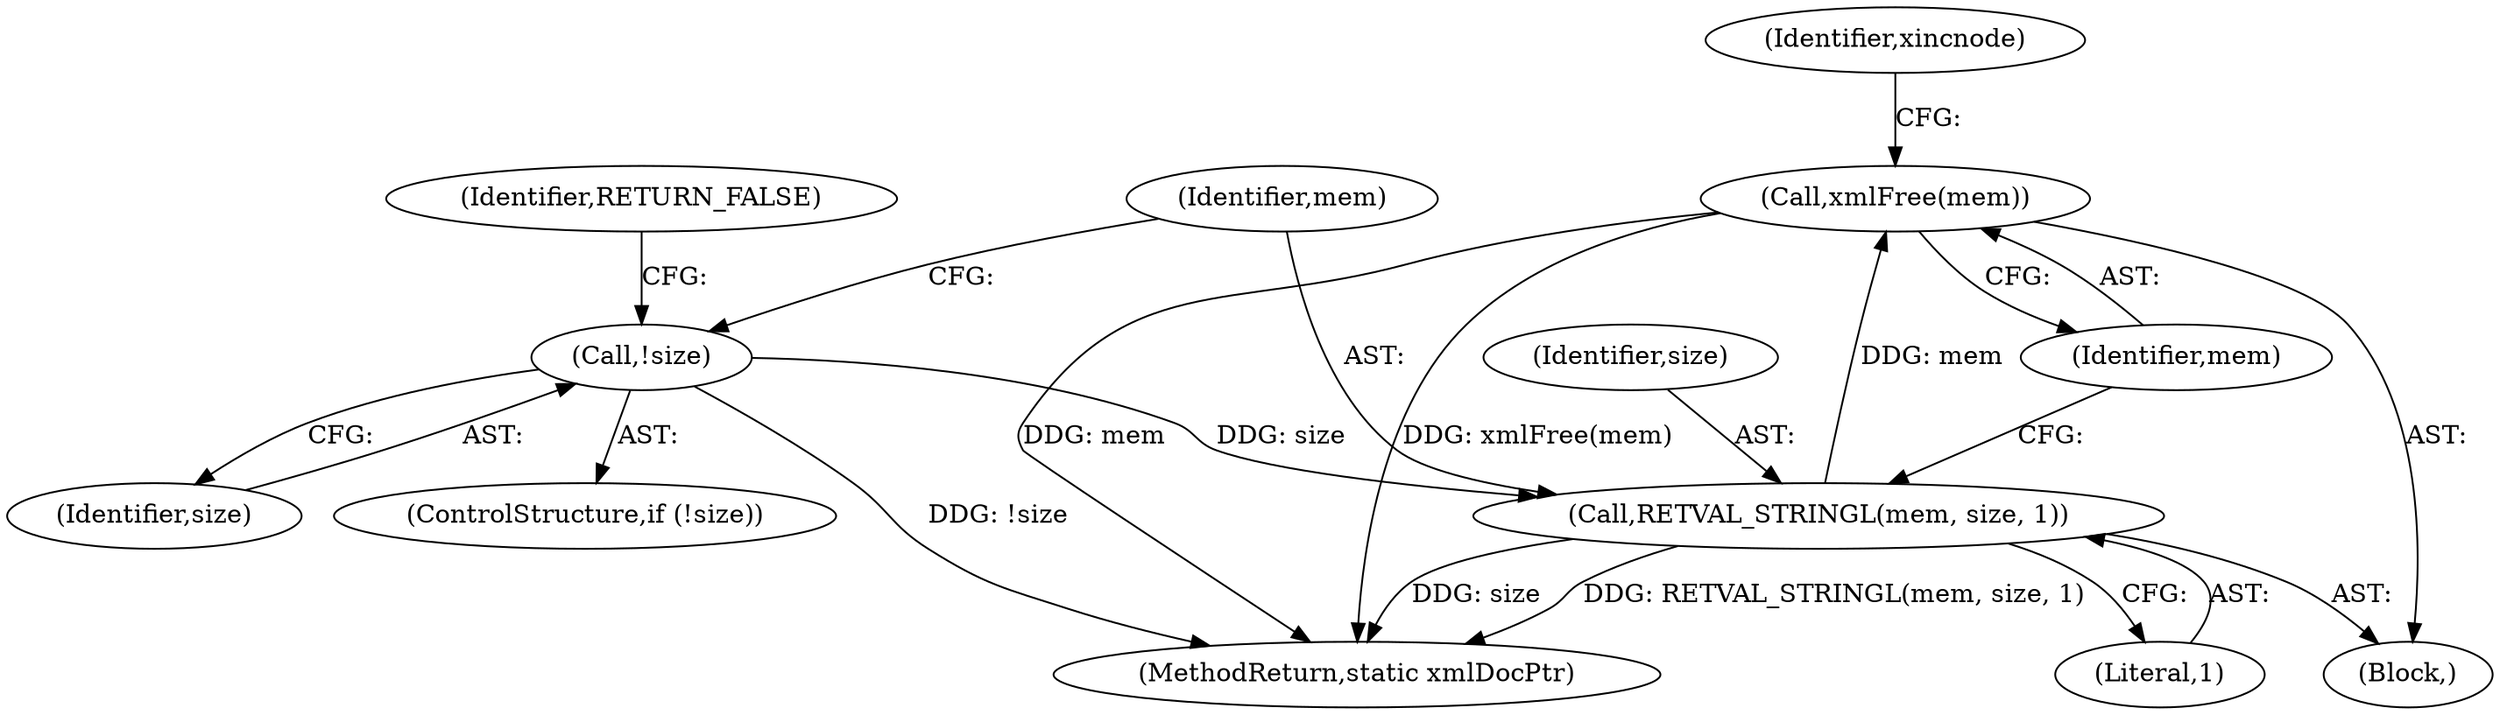 digraph "0_php_4435b9142ff9813845d5c97ab29a5d637bedb257@pointer" {
"1000822" [label="(Call,xmlFree(mem))"];
"1000818" [label="(Call,RETVAL_STRINGL(mem, size, 1))"];
"1000814" [label="(Call,!size)"];
"1000813" [label="(ControlStructure,if (!size))"];
"1000786" [label="(Block,)"];
"1000815" [label="(Identifier,size)"];
"1000814" [label="(Call,!size)"];
"1000823" [label="(Identifier,mem)"];
"1001428" [label="(MethodReturn,static xmlDocPtr)"];
"1000827" [label="(Identifier,xincnode)"];
"1000822" [label="(Call,xmlFree(mem))"];
"1000817" [label="(Identifier,RETURN_FALSE)"];
"1000820" [label="(Identifier,size)"];
"1000821" [label="(Literal,1)"];
"1000819" [label="(Identifier,mem)"];
"1000818" [label="(Call,RETVAL_STRINGL(mem, size, 1))"];
"1000822" -> "1000786"  [label="AST: "];
"1000822" -> "1000823"  [label="CFG: "];
"1000823" -> "1000822"  [label="AST: "];
"1000827" -> "1000822"  [label="CFG: "];
"1000822" -> "1001428"  [label="DDG: mem"];
"1000822" -> "1001428"  [label="DDG: xmlFree(mem)"];
"1000818" -> "1000822"  [label="DDG: mem"];
"1000818" -> "1000786"  [label="AST: "];
"1000818" -> "1000821"  [label="CFG: "];
"1000819" -> "1000818"  [label="AST: "];
"1000820" -> "1000818"  [label="AST: "];
"1000821" -> "1000818"  [label="AST: "];
"1000823" -> "1000818"  [label="CFG: "];
"1000818" -> "1001428"  [label="DDG: RETVAL_STRINGL(mem, size, 1)"];
"1000818" -> "1001428"  [label="DDG: size"];
"1000814" -> "1000818"  [label="DDG: size"];
"1000814" -> "1000813"  [label="AST: "];
"1000814" -> "1000815"  [label="CFG: "];
"1000815" -> "1000814"  [label="AST: "];
"1000817" -> "1000814"  [label="CFG: "];
"1000819" -> "1000814"  [label="CFG: "];
"1000814" -> "1001428"  [label="DDG: !size"];
}
